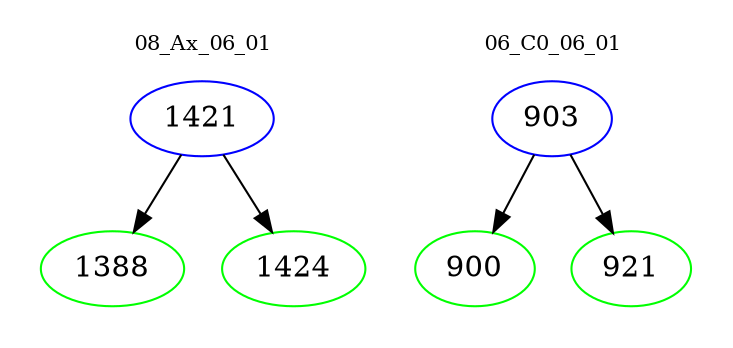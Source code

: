 digraph{
subgraph cluster_0 {
color = white
label = "08_Ax_06_01";
fontsize=10;
T0_1421 [label="1421", color="blue"]
T0_1421 -> T0_1388 [color="black"]
T0_1388 [label="1388", color="green"]
T0_1421 -> T0_1424 [color="black"]
T0_1424 [label="1424", color="green"]
}
subgraph cluster_1 {
color = white
label = "06_C0_06_01";
fontsize=10;
T1_903 [label="903", color="blue"]
T1_903 -> T1_900 [color="black"]
T1_900 [label="900", color="green"]
T1_903 -> T1_921 [color="black"]
T1_921 [label="921", color="green"]
}
}
